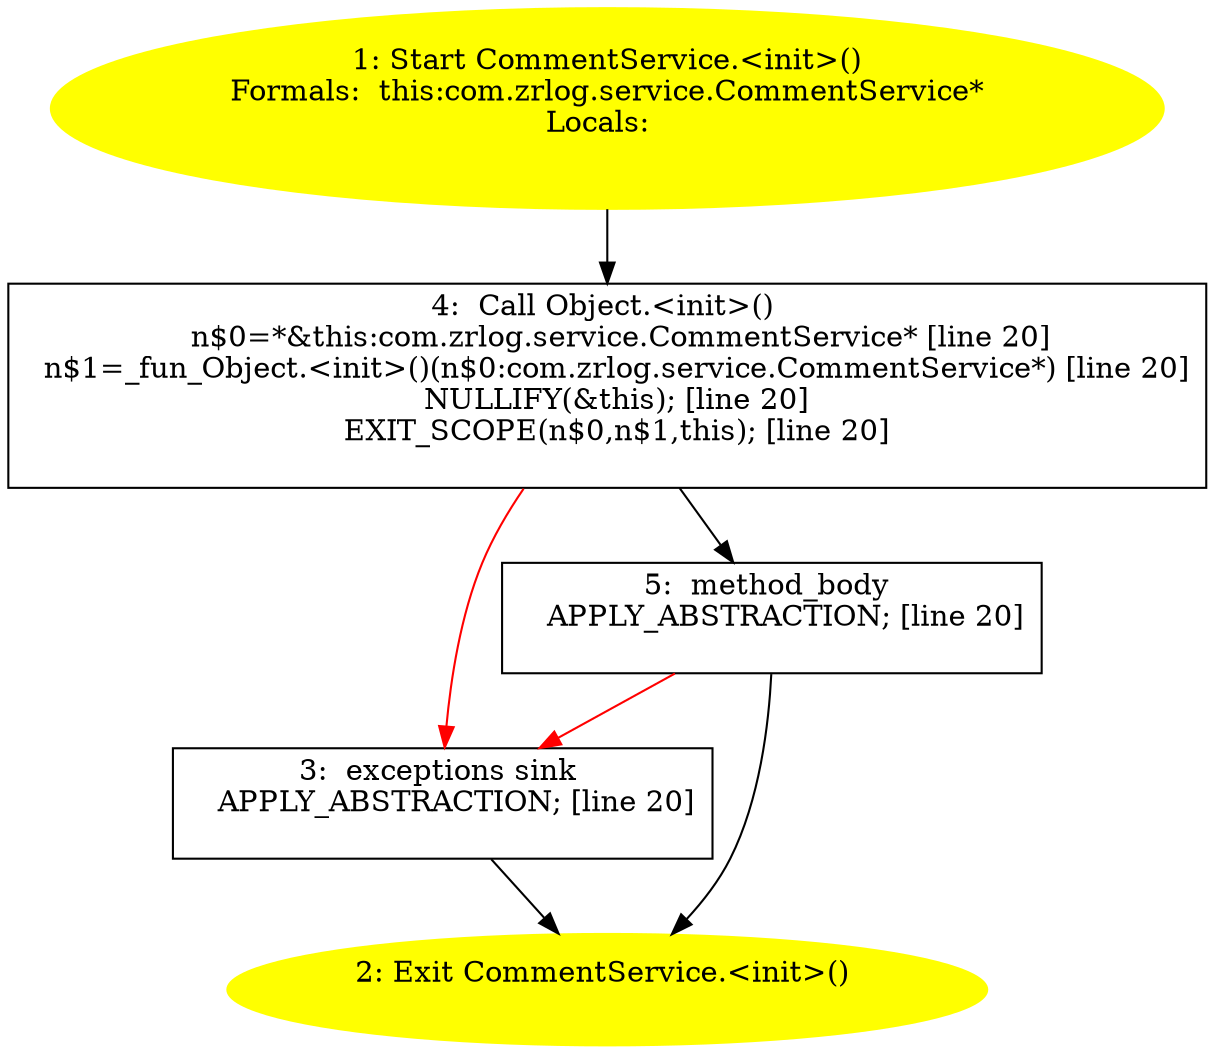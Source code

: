 /* @generated */
digraph cfg {
"com.zrlog.service.CommentService.<init>().2914dbbf1d289c9faab3afb4860c04bd_1" [label="1: Start CommentService.<init>()\nFormals:  this:com.zrlog.service.CommentService*\nLocals:  \n  " color=yellow style=filled]
	

	 "com.zrlog.service.CommentService.<init>().2914dbbf1d289c9faab3afb4860c04bd_1" -> "com.zrlog.service.CommentService.<init>().2914dbbf1d289c9faab3afb4860c04bd_4" ;
"com.zrlog.service.CommentService.<init>().2914dbbf1d289c9faab3afb4860c04bd_2" [label="2: Exit CommentService.<init>() \n  " color=yellow style=filled]
	

"com.zrlog.service.CommentService.<init>().2914dbbf1d289c9faab3afb4860c04bd_3" [label="3:  exceptions sink \n   APPLY_ABSTRACTION; [line 20]\n " shape="box"]
	

	 "com.zrlog.service.CommentService.<init>().2914dbbf1d289c9faab3afb4860c04bd_3" -> "com.zrlog.service.CommentService.<init>().2914dbbf1d289c9faab3afb4860c04bd_2" ;
"com.zrlog.service.CommentService.<init>().2914dbbf1d289c9faab3afb4860c04bd_4" [label="4:  Call Object.<init>() \n   n$0=*&this:com.zrlog.service.CommentService* [line 20]\n  n$1=_fun_Object.<init>()(n$0:com.zrlog.service.CommentService*) [line 20]\n  NULLIFY(&this); [line 20]\n  EXIT_SCOPE(n$0,n$1,this); [line 20]\n " shape="box"]
	

	 "com.zrlog.service.CommentService.<init>().2914dbbf1d289c9faab3afb4860c04bd_4" -> "com.zrlog.service.CommentService.<init>().2914dbbf1d289c9faab3afb4860c04bd_5" ;
	 "com.zrlog.service.CommentService.<init>().2914dbbf1d289c9faab3afb4860c04bd_4" -> "com.zrlog.service.CommentService.<init>().2914dbbf1d289c9faab3afb4860c04bd_3" [color="red" ];
"com.zrlog.service.CommentService.<init>().2914dbbf1d289c9faab3afb4860c04bd_5" [label="5:  method_body \n   APPLY_ABSTRACTION; [line 20]\n " shape="box"]
	

	 "com.zrlog.service.CommentService.<init>().2914dbbf1d289c9faab3afb4860c04bd_5" -> "com.zrlog.service.CommentService.<init>().2914dbbf1d289c9faab3afb4860c04bd_2" ;
	 "com.zrlog.service.CommentService.<init>().2914dbbf1d289c9faab3afb4860c04bd_5" -> "com.zrlog.service.CommentService.<init>().2914dbbf1d289c9faab3afb4860c04bd_3" [color="red" ];
}
